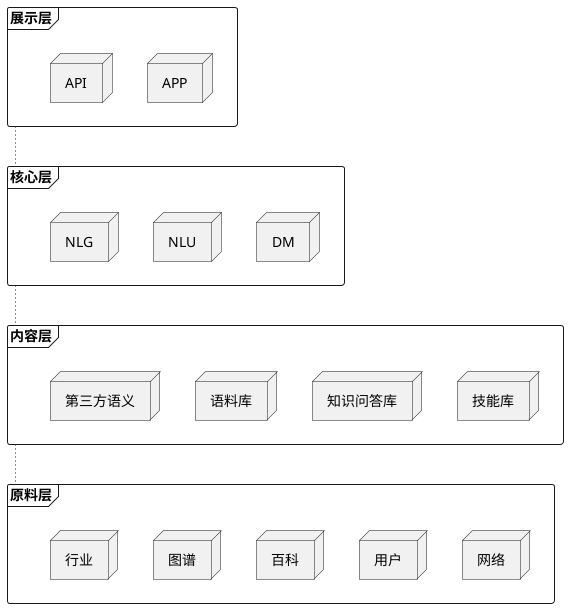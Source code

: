 @startuml NLP_2.x_Arch
frame 展示层 { 
  node APP {

  }
  node API {

  }
}

frame 核心层 {
  node DM {

  }
  node NLU {

  }
  node NLG {

  }
}

frame 内容层 {
  node 技能库 {

  }
  node 知识问答库 {

  }
  node 语料库 {
    
  }
  node 第三方语义 {

  } 
}

frame 原料层 {
  node 网络 {

  }

  node 用户 {

  }

  node 百科 {

  }

  node 图谱 {

  }

  node 行业 {
    
  }
}

展示层 ~~ 核心层
核心层 ~~ 内容层
内容层 ~~ 原料层

@enduml